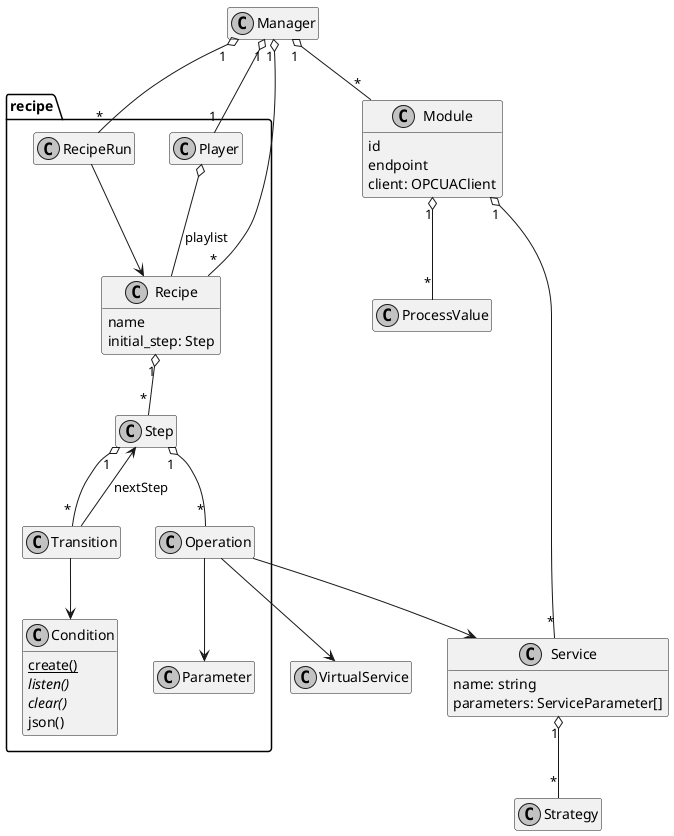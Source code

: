 @startuml
skinparam monochrome true
hide empty methods
hide empty fields

class Manager
class Module {
    id
    endpoint
    client: OPCUAClient
}

class Service {
    name: string
    parameters: ServiceParameter[]
}
class ProcessValue
class Strategy

package recipe {
    class Operation
    class Parameter
    class Player
    class Recipe {
        name
        initial_step: Step
    }
    class RecipeRun
    class Condition{
        {static} create()
        {abstract} listen()
        {abstract} clear()
        json()
    }
    'class NotCondition
    'class AndCondition
    'class OrCondition
    'class StateCondition
    'class VariableCondition
    'class TimeCondition {
    '    duration
    '}
    class Step
    class Transition
}

'NotCondition --|> Condition
'AndCondition --|> Condition
'OrCondition --|> Condition
'TimeCondition --|> Condition
'VariableCondition --|> Condition
'StateCondition --|> Condition

RecipeRun --> Recipe
Player o-- Recipe : playlist

Manager "1" o-- "*" Module
Manager "1" o-- "*" Recipe
Manager "1" o-- "*" RecipeRun
Manager "1" o-- "1" Player

Module "1" o-- "*" Service
Module "1" o-- "*" ProcessValue

Service "1" o-- "*" Strategy

Recipe "1" o-- "*" Step
Step "1" o-- "*" Operation
Step "1" o-- "*" Transition

Transition --> Step : nextStep
Transition --> Condition

Operation --> Service
Operation --> Parameter
Operation --> VirtualService

class VirtualService {
}

@enduml